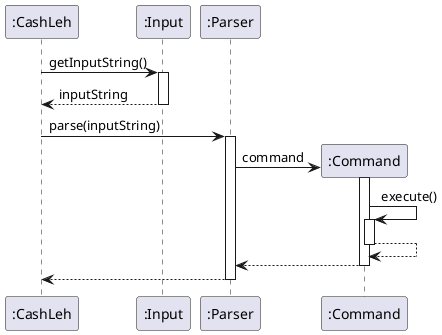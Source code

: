 @startuml
'https://plantuml.com/sequence-diagram

":CashLeh" -> ":Input": getInputString()
activate ":Input"
":Input" --> ":CashLeh": inputString
deactivate ":Input"

":CashLeh" -> ":Parser": parse(inputString)
activate ":Parser"

create ":Command"
":Parser" -> ":Command": command
activate ":Command"
":Command" -> ":Command": execute()
activate ":Command"
":Command" --> ":Command"
deactivate ":Command"
":Command" --> ":Parser"
deactivate ":Command"
":Parser" --> ":CashLeh"

deactivate ":Parser"


@enduml